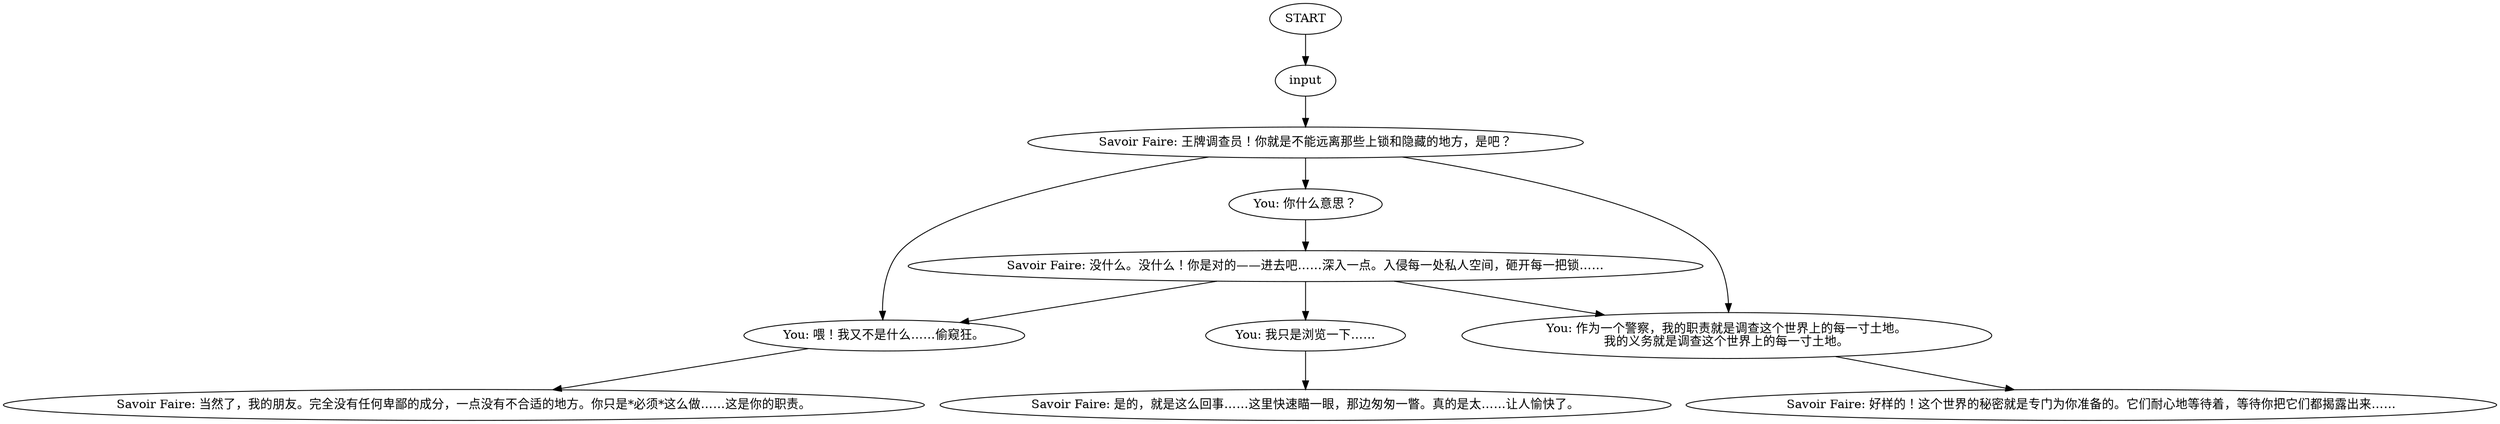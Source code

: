 # THOUGHT / WHAT LIES BENEATH
# Broke into Cuno's parents' room and communist apartment and Gary's apartment and church – counter. Global thought after 2.
# ==================================================
digraph G {
	  0 [label="START"];
	  1 [label="input"];
	  2 [label="Savoir Faire: 好样的！这个世界的秘密就是专门为你准备的。它们耐心地等待着，等待你把它们都揭露出来……"];
	  3 [label="You: 喂！我又不是什么……偷窥狂。"];
	  4 [label="You: 作为一个警察，我的职责就是调查这个世界上的每一寸土地。\n我的义务就是调查这个世界上的每一寸土地。"];
	  5 [label="Savoir Faire: 王牌调查员！你就是不能远离那些上锁和隐藏的地方，是吧？"];
	  6 [label="Savoir Faire: 是的，就是这么回事……这里快速瞄一眼，那边匆匆一瞥。真的是太……让人愉快了。"];
	  8 [label="You: 你什么意思？"];
	  9 [label="You: 我只是浏览一下……"];
	  10 [label="Savoir Faire: 当然了，我的朋友。完全没有任何卑鄙的成分，一点没有不合适的地方。你只是*必须*这么做……这是你的职责。"];
	  11 [label="Savoir Faire: 没什么。没什么！你是对的——进去吧……深入一点。入侵每一处私人空间，砸开每一把锁……"];
	  0 -> 1
	  1 -> 5
	  3 -> 10
	  4 -> 2
	  5 -> 8
	  5 -> 3
	  5 -> 4
	  8 -> 11
	  9 -> 6
	  11 -> 9
	  11 -> 3
	  11 -> 4
}

